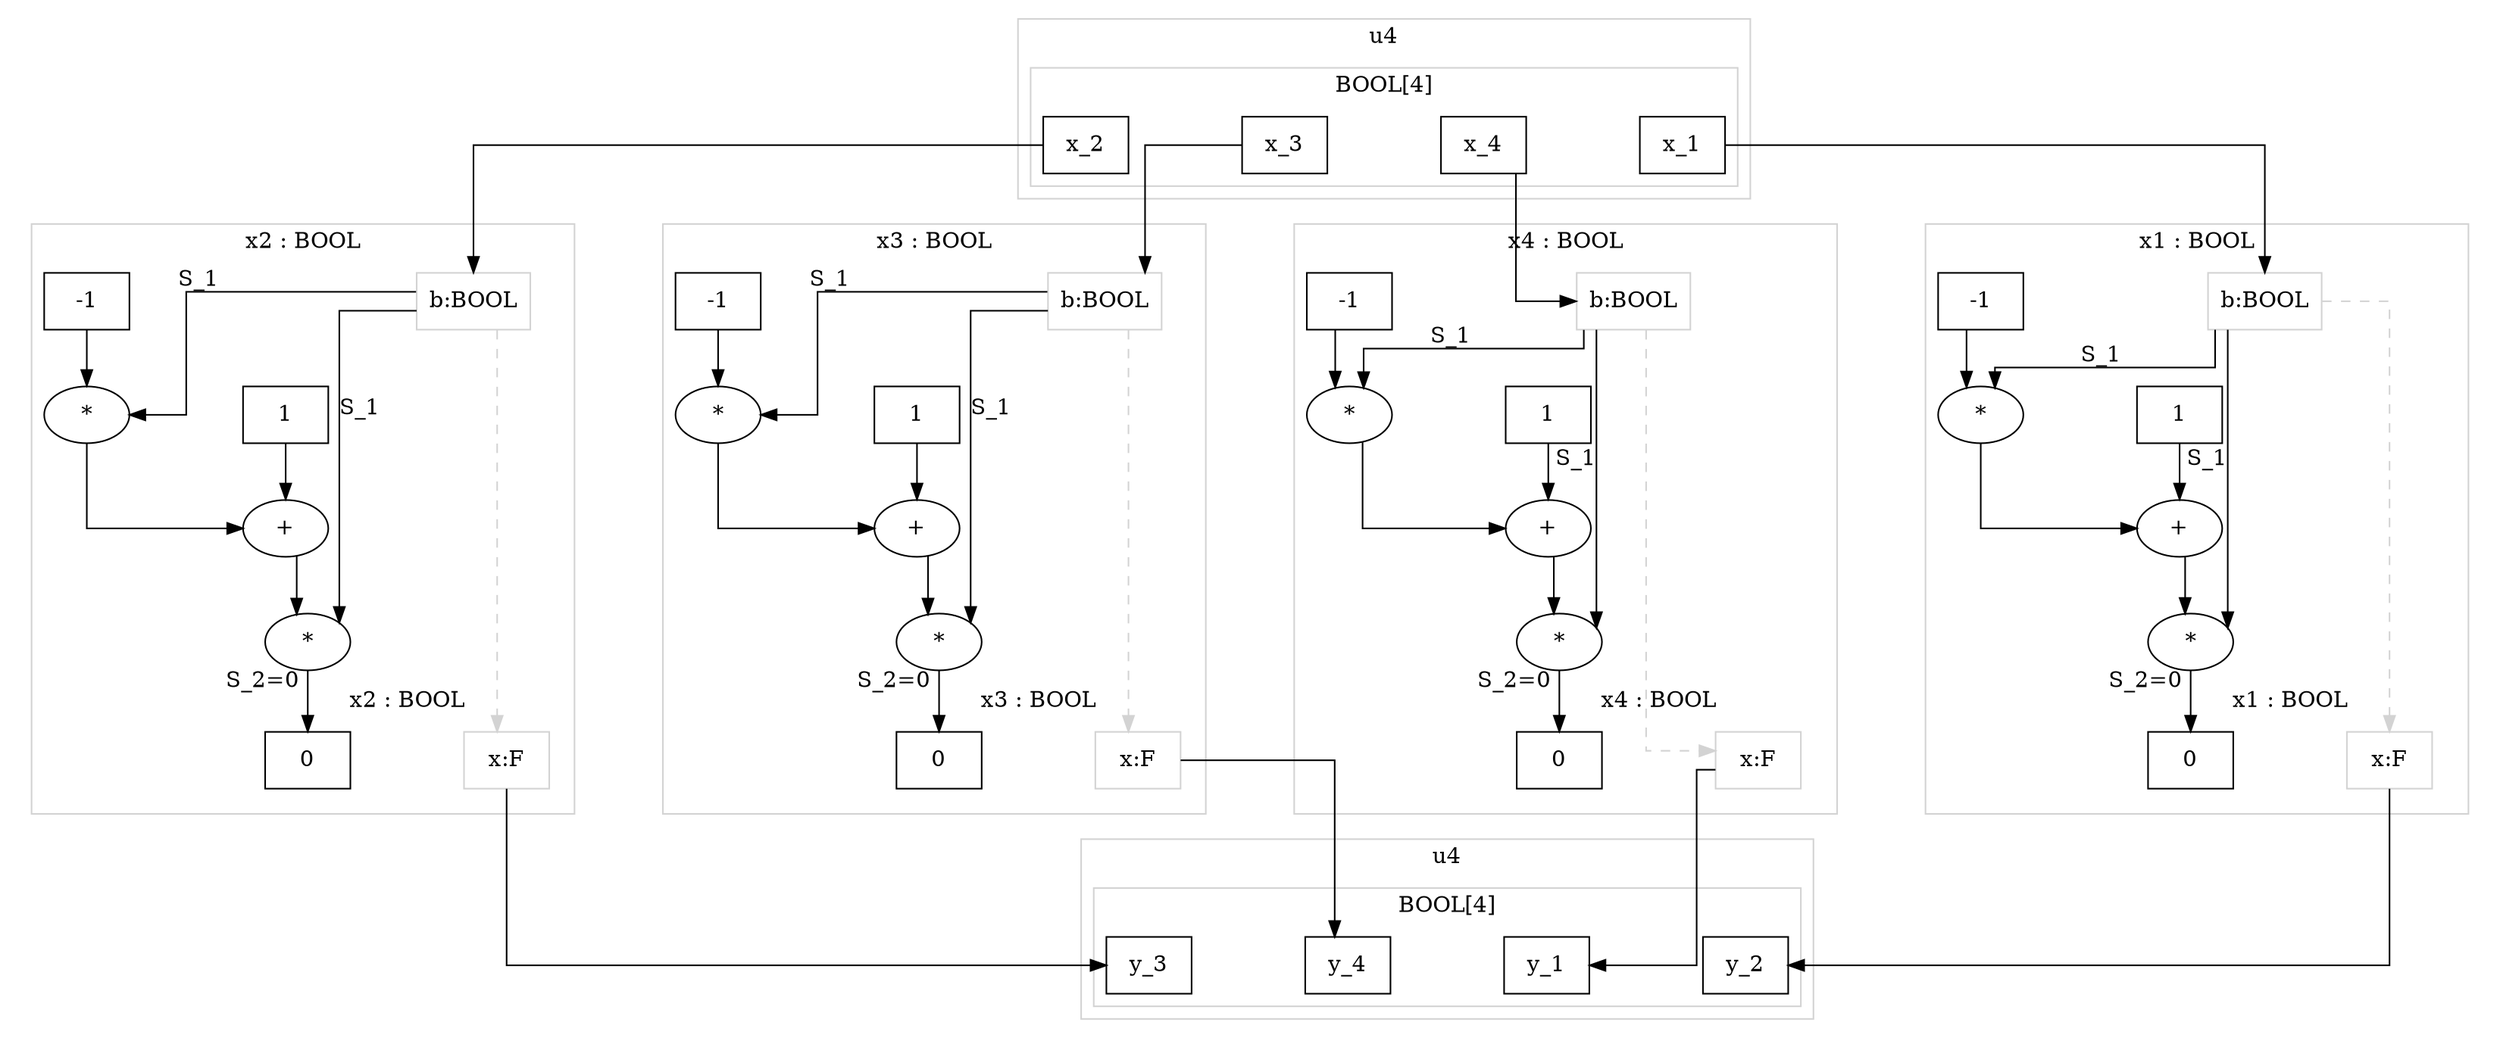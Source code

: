 digraph u4SHIFTER {
	graph [center=true,
		forcelabels=true,
		nodesep=1.0,
		splines=ortho
	];
	subgraph clusterCONS {
		graph [color=white];
		subgraph clusterBCONS1 {
			graph [color=lightgray,
				label="x1 : BOOL"
			];
			subgraph clusterBCONS1out {
				graph [color=white];
				nCONSB18	[color=lightgrey,
					label="x:F",
					shape=box];
				nCONSB17	[label=0,
					shape=box];
			}
			nCONSB11	[color=lightgray,
				label="b:BOOL",
				shape=box];
			nCONSB14	[label="*"];
			nCONSB11 -> nCONSB14	[xlabel=S_1];
			nCONSB16	[label="*"];
			nCONSB11 -> nCONSB16	[xlabel=S_1];
			nCONSB11 -> nCONSB18	[color=lightgrey,
				style=dashed];
			nCONSB15	[label="+"];
			nCONSB14 -> nCONSB15;
			nCONSB16 -> nCONSB17	[xlabel="S_2=0 "];
			nCONSB12	[label=1,
				shape=box];
			nCONSB12 -> nCONSB15;
			nCONSB15 -> nCONSB16;
			nCONSB13	[label=-1,
				shape=box];
			nCONSB13 -> nCONSB14;
		}
		subgraph clusterBCONSB4 {
			graph [color=lightgray,
				label="x4 : BOOL"
			];
			subgraph clusterBCONS1out {
				graph [color=white];
				nCONSB48	[color=lightgrey,
					label="x:F",
					shape=box];
				nCONSB47	[label=0,
					shape=box];
			}
			nCONSB41	[color=lightgray,
				label="b:BOOL",
				shape=box];
			nCONSB44	[label="*"];
			nCONSB41 -> nCONSB44	[xlabel=S_1];
			nCONSB46	[label="*"];
			nCONSB41 -> nCONSB46	[xlabel=S_1];
			nCONSB41 -> nCONSB48	[color=lightgrey,
				style=dashed];
			nCONSB45	[label="+"];
			nCONSB44 -> nCONSB45;
			nCONSB46 -> nCONSB47	[xlabel="S_2=0 "];
			nCONSB42	[label=1,
				shape=box];
			nCONSB42 -> nCONSB45;
			nCONSB45 -> nCONSB46;
			nCONSB43	[label=-1,
				shape=box];
			nCONSB43 -> nCONSB44;
		}
		subgraph clusterBCONSB3 {
			graph [color=lightgray,
				label="x3 : BOOL"
			];
			subgraph clusterBCONS1out {
				graph [color=white];
				nCONSB38	[color=lightgrey,
					label="x:F",
					shape=box];
				nCONSB37	[label=0,
					shape=box];
			}
			nCONSB31	[color=lightgray,
				label="b:BOOL",
				shape=box];
			nCONSB34	[label="*"];
			nCONSB31 -> nCONSB34	[xlabel=S_1];
			nCONSB36	[label="*"];
			nCONSB31 -> nCONSB36	[xlabel=S_1];
			nCONSB31 -> nCONSB38	[color=lightgrey,
				style=dashed];
			nCONSB35	[label="+"];
			nCONSB34 -> nCONSB35;
			nCONSB36 -> nCONSB37	[xlabel="S_2=0 "];
			nCONSB32	[label=1,
				shape=box];
			nCONSB32 -> nCONSB35;
			nCONSB35 -> nCONSB36;
			nCONSB33	[label=-1,
				shape=box];
			nCONSB33 -> nCONSB34;
		}
		subgraph clusterBCONSB2 {
			graph [color=lightgray,
				label="x2 : BOOL"
			];
			subgraph clusterBCONS1out {
				graph [color=white];
				nCONSB28	[color=lightgrey,
					label="x:F",
					shape=box];
				nCONSB27	[label=0,
					shape=box];
			}
			nCONSB21	[color=lightgray,
				label="b:BOOL",
				shape=box];
			nCONSB24	[label="*"];
			nCONSB21 -> nCONSB24	[xlabel=S_1];
			nCONSB26	[label="*"];
			nCONSB21 -> nCONSB26	[xlabel=S_1];
			nCONSB21 -> nCONSB28	[color=lightgrey,
				style=dashed];
			nCONSB25	[label="+"];
			nCONSB24 -> nCONSB25;
			nCONSB26 -> nCONSB27	[xlabel="S_2=0 "];
			nCONSB22	[label=1,
				shape=box];
			nCONSB22 -> nCONSB25;
			nCONSB25 -> nCONSB26;
			nCONSB23	[label=-1,
				shape=box];
			nCONSB23 -> nCONSB24;
		}
	}
	subgraph clusteru41 {
		graph [color=lightgray,
			label=u4
		];
		subgraph clusterBOOL1 {
			graph [color=lightgray,
				label="BOOL[4]"
			];
			nb11	[label=x_1,
				shape=box];
			nb12	[label=x_2,
				shape=box];
			nb13	[label=x_3,
				shape=box];
			nb14	[label=x_4,
				shape=box];
		}
	}
	subgraph clusteru42 {
		graph [color=lightgray,
			label=u4
		];
		subgraph clusterBOOL2 {
			graph [color=lightgray,
				label="BOOL[4]"
			];
			nb21	[label=y_1,
				shape=box];
			nb22	[label=y_2,
				shape=box];
			nb23	[label=y_3,
				shape=box];
			nb24	[label=y_4,
				shape=box];
		}
	}
	nb11 -> nCONSB11;
	nb12 -> nCONSB21;
	nb13 -> nCONSB31;
	nb14 -> nCONSB41;
	nCONSB18 -> nb22;
	nCONSB28 -> nb23;
	nCONSB38 -> nb24;
	nCONSB48 -> nb21;
}
